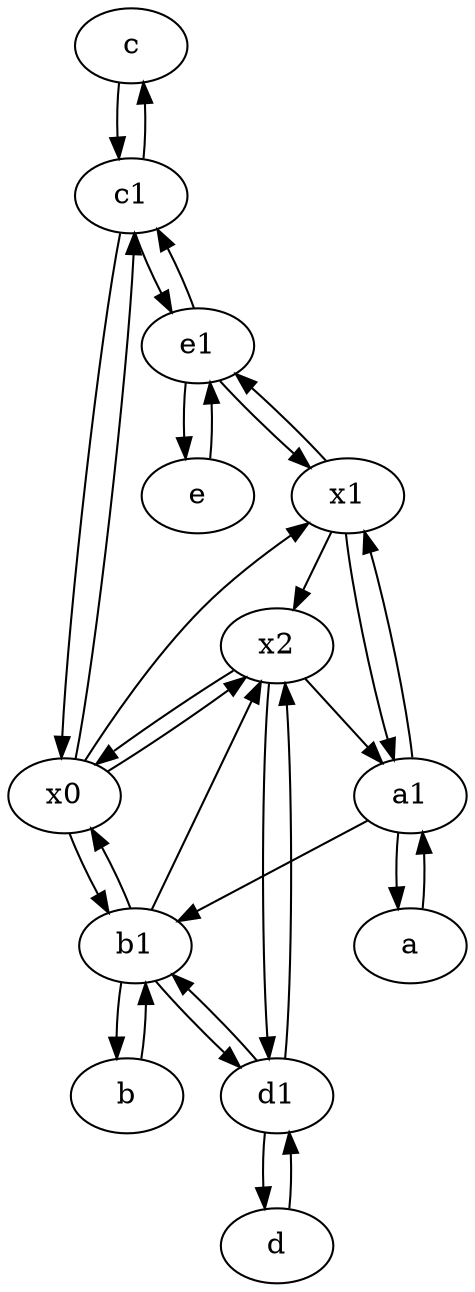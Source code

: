 digraph  {
	c [pos="20,10!"];
	a [pos="40,10!"];
	d [pos="20,30!"];
	x1;
	b1 [pos="45,20!"];
	x2;
	x0;
	c1 [pos="30,15!"];
	a1 [pos="40,15!"];
	e [pos="30,50!"];
	d1 [pos="25,30!"];
	e1 [pos="25,45!"];
	b [pos="50,20!"];
	c1 -> e1;
	x1 -> e1;
	e -> e1;
	x2 -> x0;
	x0 -> x2;
	d1 -> x2;
	a1 -> a;
	c1 -> c;
	c -> c1;
	b1 -> x2;
	b1 -> d1;
	x2 -> d1;
	b1 -> b;
	b -> b1;
	x0 -> b1;
	a -> a1;
	x2 -> a1;
	d -> d1;
	e1 -> c1;
	a1 -> b1;
	c1 -> x0;
	x0 -> c1;
	d1 -> b1;
	d1 -> d;
	x1 -> a1;
	x0 -> x1;
	x1 -> x2;
	e1 -> e;
	a1 -> x1;
	e1 -> x1;
	b1 -> x0;

	}